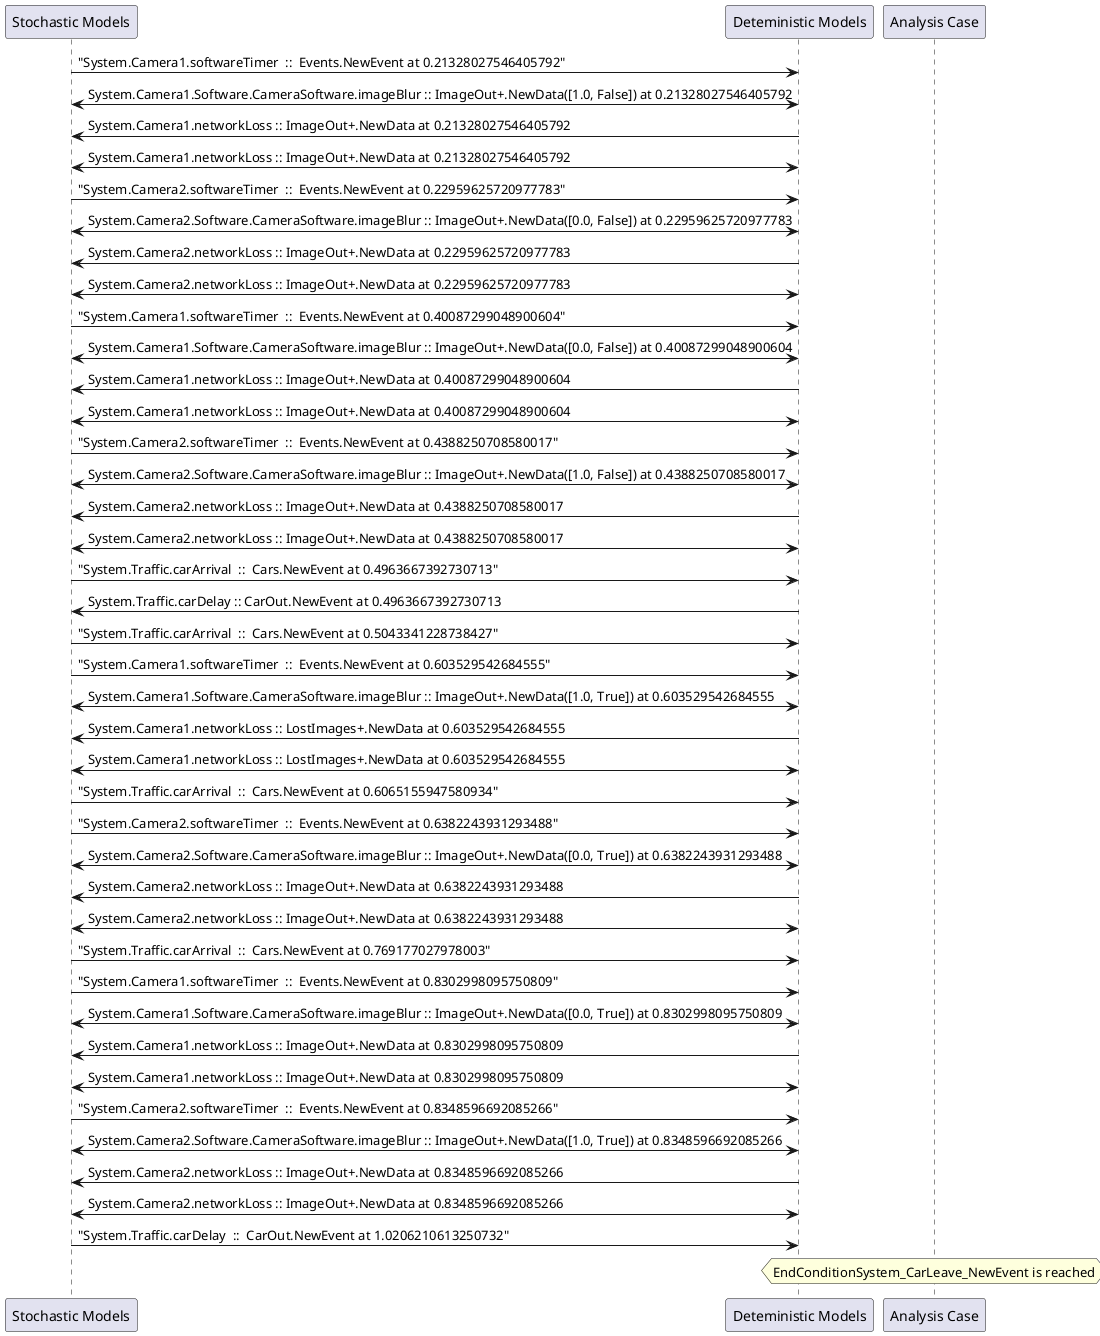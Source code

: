 
	@startuml
	participant "Stochastic Models" as stochmodel
	participant "Deteministic Models" as detmodel
	participant "Analysis Case" as analysis
	{31091_stop} stochmodel -> detmodel : "System.Camera1.softwareTimer  ::  Events.NewEvent at 0.21328027546405792"
detmodel <-> stochmodel : System.Camera1.Software.CameraSoftware.imageBlur :: ImageOut+.NewData([1.0, False]) at 0.21328027546405792
detmodel -> stochmodel : System.Camera1.networkLoss :: ImageOut+.NewData at 0.21328027546405792
detmodel <-> stochmodel : System.Camera1.networkLoss :: ImageOut+.NewData at 0.21328027546405792
{31106_stop} stochmodel -> detmodel : "System.Camera2.softwareTimer  ::  Events.NewEvent at 0.22959625720977783"
detmodel <-> stochmodel : System.Camera2.Software.CameraSoftware.imageBlur :: ImageOut+.NewData([0.0, False]) at 0.22959625720977783
detmodel -> stochmodel : System.Camera2.networkLoss :: ImageOut+.NewData at 0.22959625720977783
detmodel <-> stochmodel : System.Camera2.networkLoss :: ImageOut+.NewData at 0.22959625720977783
{31092_stop} stochmodel -> detmodel : "System.Camera1.softwareTimer  ::  Events.NewEvent at 0.40087299048900604"
detmodel <-> stochmodel : System.Camera1.Software.CameraSoftware.imageBlur :: ImageOut+.NewData([0.0, False]) at 0.40087299048900604
detmodel -> stochmodel : System.Camera1.networkLoss :: ImageOut+.NewData at 0.40087299048900604
detmodel <-> stochmodel : System.Camera1.networkLoss :: ImageOut+.NewData at 0.40087299048900604
{31107_stop} stochmodel -> detmodel : "System.Camera2.softwareTimer  ::  Events.NewEvent at 0.4388250708580017"
detmodel <-> stochmodel : System.Camera2.Software.CameraSoftware.imageBlur :: ImageOut+.NewData([1.0, False]) at 0.4388250708580017
detmodel -> stochmodel : System.Camera2.networkLoss :: ImageOut+.NewData at 0.4388250708580017
detmodel <-> stochmodel : System.Camera2.networkLoss :: ImageOut+.NewData at 0.4388250708580017
{31121_stop} stochmodel -> detmodel : "System.Traffic.carArrival  ::  Cars.NewEvent at 0.4963667392730713"
{31131_start} detmodel -> stochmodel : System.Traffic.carDelay :: CarOut.NewEvent at 0.4963667392730713
{31122_stop} stochmodel -> detmodel : "System.Traffic.carArrival  ::  Cars.NewEvent at 0.5043341228738427"
{31093_stop} stochmodel -> detmodel : "System.Camera1.softwareTimer  ::  Events.NewEvent at 0.603529542684555"
detmodel <-> stochmodel : System.Camera1.Software.CameraSoftware.imageBlur :: ImageOut+.NewData([1.0, True]) at 0.603529542684555
detmodel -> stochmodel : System.Camera1.networkLoss :: LostImages+.NewData at 0.603529542684555
detmodel <-> stochmodel : System.Camera1.networkLoss :: LostImages+.NewData at 0.603529542684555
{31123_stop} stochmodel -> detmodel : "System.Traffic.carArrival  ::  Cars.NewEvent at 0.6065155947580934"
{31108_stop} stochmodel -> detmodel : "System.Camera2.softwareTimer  ::  Events.NewEvent at 0.6382243931293488"
detmodel <-> stochmodel : System.Camera2.Software.CameraSoftware.imageBlur :: ImageOut+.NewData([0.0, True]) at 0.6382243931293488
detmodel -> stochmodel : System.Camera2.networkLoss :: ImageOut+.NewData at 0.6382243931293488
detmodel <-> stochmodel : System.Camera2.networkLoss :: ImageOut+.NewData at 0.6382243931293488
{31124_stop} stochmodel -> detmodel : "System.Traffic.carArrival  ::  Cars.NewEvent at 0.769177027978003"
{31094_stop} stochmodel -> detmodel : "System.Camera1.softwareTimer  ::  Events.NewEvent at 0.8302998095750809"
detmodel <-> stochmodel : System.Camera1.Software.CameraSoftware.imageBlur :: ImageOut+.NewData([0.0, True]) at 0.8302998095750809
detmodel -> stochmodel : System.Camera1.networkLoss :: ImageOut+.NewData at 0.8302998095750809
detmodel <-> stochmodel : System.Camera1.networkLoss :: ImageOut+.NewData at 0.8302998095750809
{31109_stop} stochmodel -> detmodel : "System.Camera2.softwareTimer  ::  Events.NewEvent at 0.8348596692085266"
detmodel <-> stochmodel : System.Camera2.Software.CameraSoftware.imageBlur :: ImageOut+.NewData([1.0, True]) at 0.8348596692085266
detmodel -> stochmodel : System.Camera2.networkLoss :: ImageOut+.NewData at 0.8348596692085266
detmodel <-> stochmodel : System.Camera2.networkLoss :: ImageOut+.NewData at 0.8348596692085266
{31131_stop} stochmodel -> detmodel : "System.Traffic.carDelay  ::  CarOut.NewEvent at 1.0206210613250732"
{31131_start} <-> {31131_stop} : delay
hnote over analysis 
EndConditionSystem_CarLeave_NewEvent is reached
endnote
@enduml